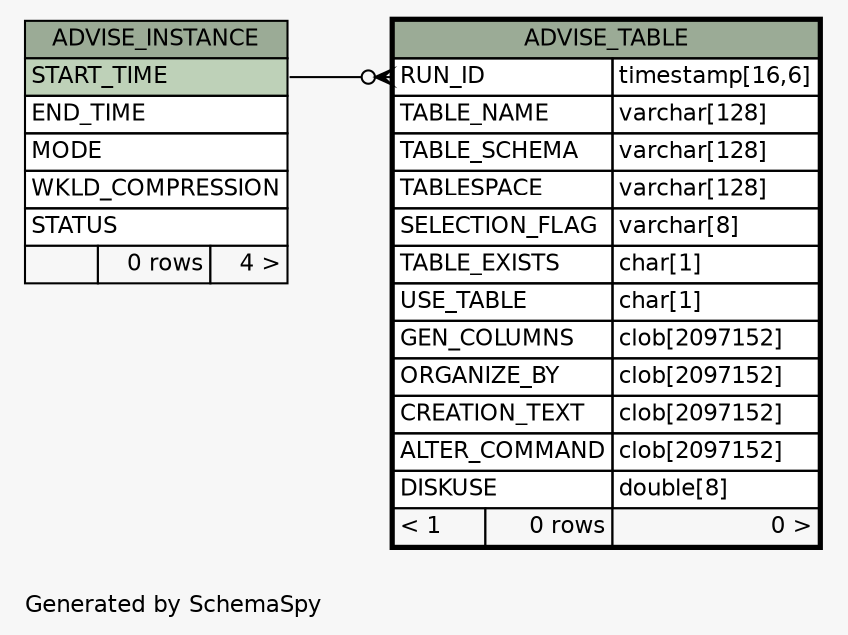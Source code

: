 // dot 2.38.0 on Windows 10 10.0
// SchemaSpy rev Unknown
digraph "oneDegreeRelationshipsDiagram" {
  graph [
    rankdir="RL"
    bgcolor="#f7f7f7"
    label="\nGenerated by SchemaSpy"
    labeljust="l"
    nodesep="0.18"
    ranksep="0.46"
    fontname="Helvetica"
    fontsize="11"
  ];
  node [
    fontname="Helvetica"
    fontsize="11"
    shape="plaintext"
  ];
  edge [
    arrowsize="0.8"
  ];
  "ADVISE_TABLE":"RUN_ID":w -> "ADVISE_INSTANCE":"START_TIME":e [arrowhead=none dir=back arrowtail=crowodot];
  "ADVISE_INSTANCE" [
    label=<
    <TABLE BORDER="0" CELLBORDER="1" CELLSPACING="0" BGCOLOR="#ffffff">
      <TR><TD COLSPAN="3" BGCOLOR="#9bab96" ALIGN="CENTER">ADVISE_INSTANCE</TD></TR>
      <TR><TD PORT="START_TIME" COLSPAN="3" BGCOLOR="#bed1b8" ALIGN="LEFT">START_TIME</TD></TR>
      <TR><TD PORT="END_TIME" COLSPAN="3" ALIGN="LEFT">END_TIME</TD></TR>
      <TR><TD PORT="MODE" COLSPAN="3" ALIGN="LEFT">MODE</TD></TR>
      <TR><TD PORT="WKLD_COMPRESSION" COLSPAN="3" ALIGN="LEFT">WKLD_COMPRESSION</TD></TR>
      <TR><TD PORT="STATUS" COLSPAN="3" ALIGN="LEFT">STATUS</TD></TR>
      <TR><TD ALIGN="LEFT" BGCOLOR="#f7f7f7">  </TD><TD ALIGN="RIGHT" BGCOLOR="#f7f7f7">0 rows</TD><TD ALIGN="RIGHT" BGCOLOR="#f7f7f7">4 &gt;</TD></TR>
    </TABLE>>
    URL="ADVISE_INSTANCE.html"
    tooltip="ADVISE_INSTANCE"
  ];
  "ADVISE_TABLE" [
    label=<
    <TABLE BORDER="2" CELLBORDER="1" CELLSPACING="0" BGCOLOR="#ffffff">
      <TR><TD COLSPAN="3" BGCOLOR="#9bab96" ALIGN="CENTER">ADVISE_TABLE</TD></TR>
      <TR><TD PORT="RUN_ID" COLSPAN="2" ALIGN="LEFT">RUN_ID</TD><TD PORT="RUN_ID.type" ALIGN="LEFT">timestamp[16,6]</TD></TR>
      <TR><TD PORT="TABLE_NAME" COLSPAN="2" ALIGN="LEFT">TABLE_NAME</TD><TD PORT="TABLE_NAME.type" ALIGN="LEFT">varchar[128]</TD></TR>
      <TR><TD PORT="TABLE_SCHEMA" COLSPAN="2" ALIGN="LEFT">TABLE_SCHEMA</TD><TD PORT="TABLE_SCHEMA.type" ALIGN="LEFT">varchar[128]</TD></TR>
      <TR><TD PORT="TABLESPACE" COLSPAN="2" ALIGN="LEFT">TABLESPACE</TD><TD PORT="TABLESPACE.type" ALIGN="LEFT">varchar[128]</TD></TR>
      <TR><TD PORT="SELECTION_FLAG" COLSPAN="2" ALIGN="LEFT">SELECTION_FLAG</TD><TD PORT="SELECTION_FLAG.type" ALIGN="LEFT">varchar[8]</TD></TR>
      <TR><TD PORT="TABLE_EXISTS" COLSPAN="2" ALIGN="LEFT">TABLE_EXISTS</TD><TD PORT="TABLE_EXISTS.type" ALIGN="LEFT">char[1]</TD></TR>
      <TR><TD PORT="USE_TABLE" COLSPAN="2" ALIGN="LEFT">USE_TABLE</TD><TD PORT="USE_TABLE.type" ALIGN="LEFT">char[1]</TD></TR>
      <TR><TD PORT="GEN_COLUMNS" COLSPAN="2" ALIGN="LEFT">GEN_COLUMNS</TD><TD PORT="GEN_COLUMNS.type" ALIGN="LEFT">clob[2097152]</TD></TR>
      <TR><TD PORT="ORGANIZE_BY" COLSPAN="2" ALIGN="LEFT">ORGANIZE_BY</TD><TD PORT="ORGANIZE_BY.type" ALIGN="LEFT">clob[2097152]</TD></TR>
      <TR><TD PORT="CREATION_TEXT" COLSPAN="2" ALIGN="LEFT">CREATION_TEXT</TD><TD PORT="CREATION_TEXT.type" ALIGN="LEFT">clob[2097152]</TD></TR>
      <TR><TD PORT="ALTER_COMMAND" COLSPAN="2" ALIGN="LEFT">ALTER_COMMAND</TD><TD PORT="ALTER_COMMAND.type" ALIGN="LEFT">clob[2097152]</TD></TR>
      <TR><TD PORT="DISKUSE" COLSPAN="2" ALIGN="LEFT">DISKUSE</TD><TD PORT="DISKUSE.type" ALIGN="LEFT">double[8]</TD></TR>
      <TR><TD ALIGN="LEFT" BGCOLOR="#f7f7f7">&lt; 1</TD><TD ALIGN="RIGHT" BGCOLOR="#f7f7f7">0 rows</TD><TD ALIGN="RIGHT" BGCOLOR="#f7f7f7">0 &gt;</TD></TR>
    </TABLE>>
    URL="ADVISE_TABLE.html"
    tooltip="ADVISE_TABLE"
  ];
}
